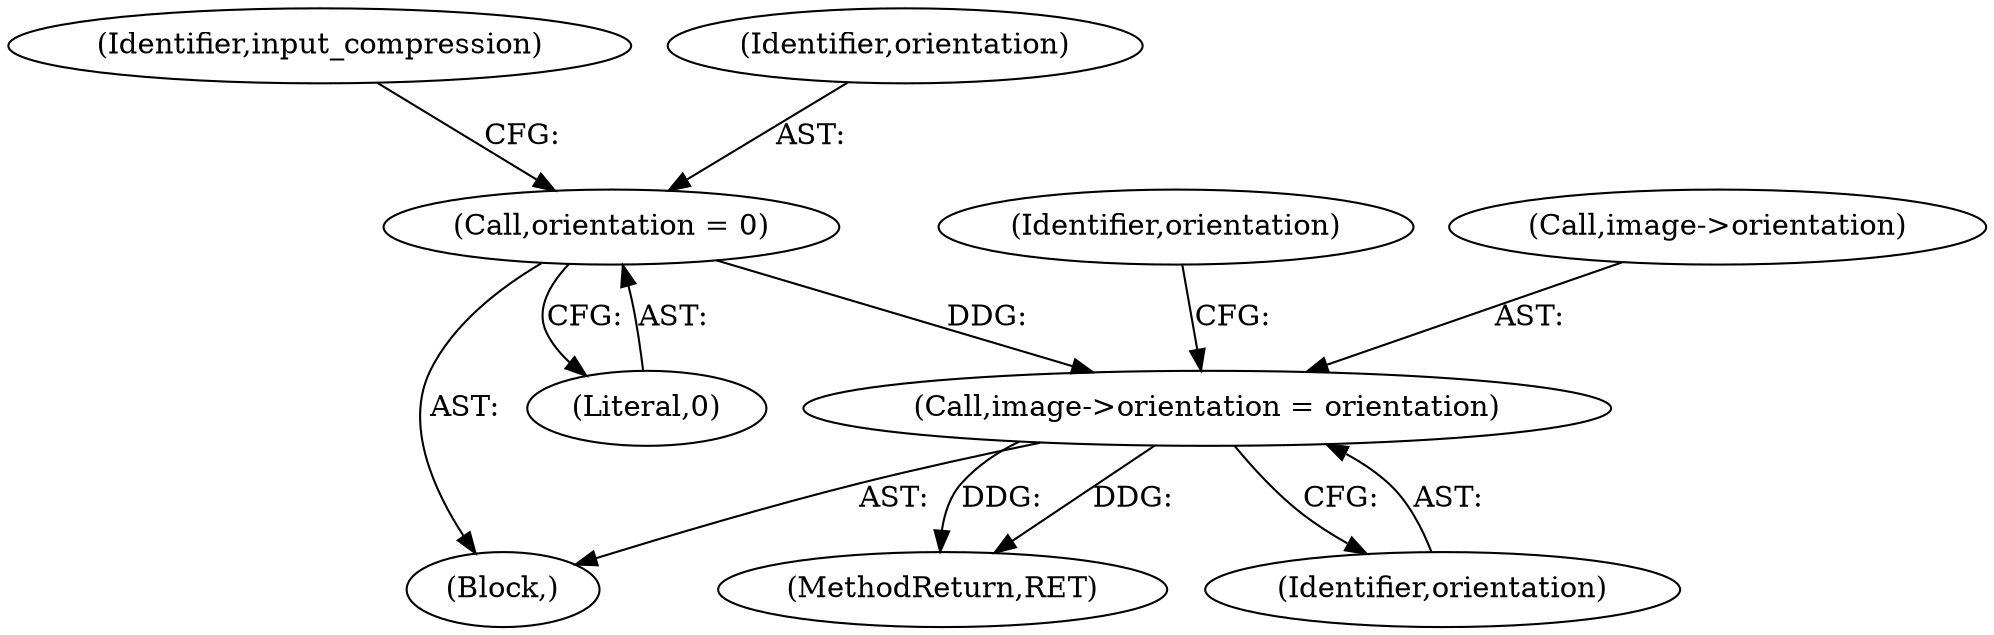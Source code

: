 digraph "0_libtiff_83a4b92815ea04969d494416eaae3d4c6b338e4a#diff-c8b4b355f9b5c06d585b23138e1c185f_5@pointer" {
"1000547" [label="(Call,image->orientation = orientation)"];
"1000167" [label="(Call,orientation = 0)"];
"1000169" [label="(Literal,0)"];
"1000172" [label="(Identifier,input_compression)"];
"1001187" [label="(MethodReturn,RET)"];
"1000132" [label="(Block,)"];
"1000168" [label="(Identifier,orientation)"];
"1000167" [label="(Call,orientation = 0)"];
"1000547" [label="(Call,image->orientation = orientation)"];
"1000553" [label="(Identifier,orientation)"];
"1000548" [label="(Call,image->orientation)"];
"1000551" [label="(Identifier,orientation)"];
"1000547" -> "1000132"  [label="AST: "];
"1000547" -> "1000551"  [label="CFG: "];
"1000548" -> "1000547"  [label="AST: "];
"1000551" -> "1000547"  [label="AST: "];
"1000553" -> "1000547"  [label="CFG: "];
"1000547" -> "1001187"  [label="DDG: "];
"1000547" -> "1001187"  [label="DDG: "];
"1000167" -> "1000547"  [label="DDG: "];
"1000167" -> "1000132"  [label="AST: "];
"1000167" -> "1000169"  [label="CFG: "];
"1000168" -> "1000167"  [label="AST: "];
"1000169" -> "1000167"  [label="AST: "];
"1000172" -> "1000167"  [label="CFG: "];
}
